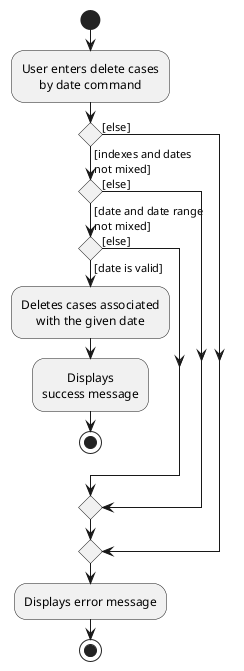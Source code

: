 @startuml
skinparam defaultTextAlignment center

start
:User enters delete cases\nby date command;
if () then ([indexes and dates\nnot mixed])
if () then ([date and date range\nnot mixed])
if () then ([date is valid])
    :Deletes cases associated\nwith the given date;
    :Displays\nsuccess message;
    stop
else ([else])
endif
else ([else])
endif
else ([else])
endif
:Displays error message;
stop
@enduml
